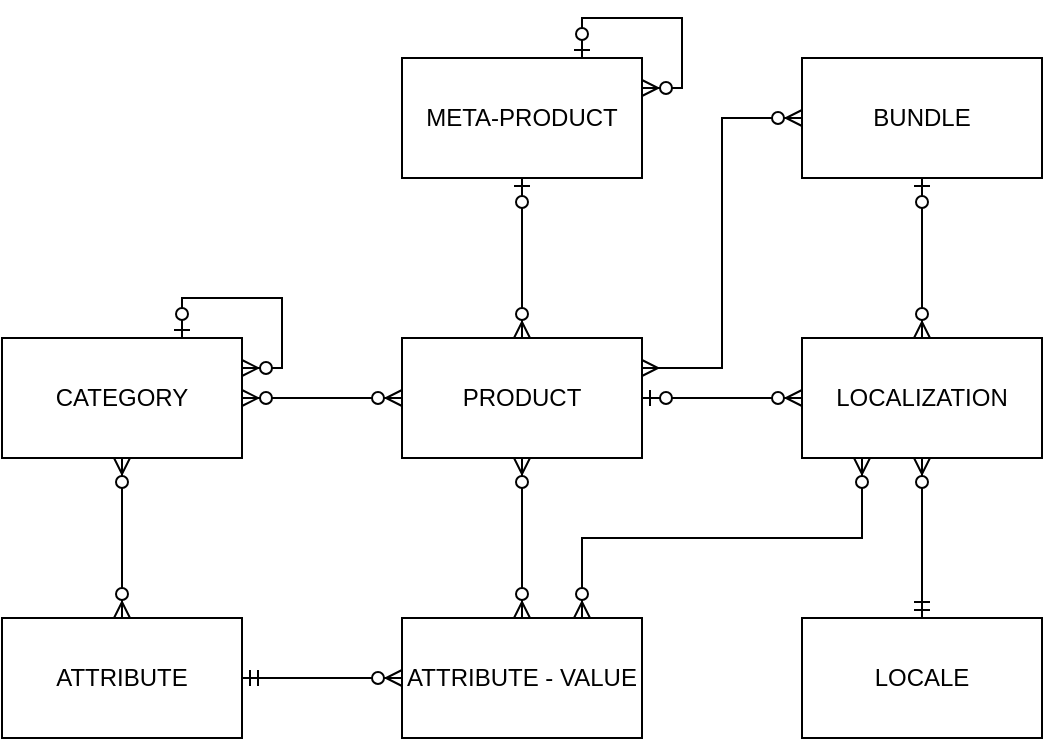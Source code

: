 <mxfile version="14.4.3" type="github">
  <diagram id="kKJDH_qhSGo9_1tPh1t8" name="Page-1">
    <mxGraphModel dx="946" dy="651" grid="1" gridSize="10" guides="1" tooltips="1" connect="1" arrows="1" fold="1" page="1" pageScale="1" pageWidth="827" pageHeight="1169" math="0" shadow="0">
      <root>
        <mxCell id="0" />
        <mxCell id="1" parent="0" />
        <mxCell id="FJmgnJH5YK_npz91szxp-6" style="edgeStyle=orthogonalEdgeStyle;rounded=0;orthogonalLoop=1;jettySize=auto;html=1;exitX=1;exitY=0.25;exitDx=0;exitDy=0;entryX=0;entryY=0.5;entryDx=0;entryDy=0;endArrow=ERzeroToMany;endFill=1;startArrow=ERmany;startFill=0;" edge="1" parent="1" source="FJmgnJH5YK_npz91szxp-1" target="FJmgnJH5YK_npz91szxp-3">
          <mxGeometry relative="1" as="geometry">
            <Array as="points">
              <mxPoint x="400" y="215" />
              <mxPoint x="400" y="90" />
            </Array>
          </mxGeometry>
        </mxCell>
        <mxCell id="FJmgnJH5YK_npz91szxp-10" style="edgeStyle=orthogonalEdgeStyle;rounded=0;orthogonalLoop=1;jettySize=auto;html=1;exitX=0.5;exitY=1;exitDx=0;exitDy=0;entryX=0.5;entryY=0;entryDx=0;entryDy=0;startArrow=ERzeroToMany;startFill=1;endArrow=ERzeroToMany;endFill=1;" edge="1" parent="1" source="FJmgnJH5YK_npz91szxp-1" target="FJmgnJH5YK_npz91szxp-2">
          <mxGeometry relative="1" as="geometry" />
        </mxCell>
        <mxCell id="FJmgnJH5YK_npz91szxp-29" value="" style="edgeStyle=orthogonalEdgeStyle;rounded=0;jumpStyle=arc;orthogonalLoop=1;jettySize=auto;html=1;startArrow=ERzeroToOne;startFill=1;endArrow=ERzeroToMany;endFill=1;" edge="1" parent="1" source="FJmgnJH5YK_npz91szxp-1" target="FJmgnJH5YK_npz91szxp-11">
          <mxGeometry relative="1" as="geometry" />
        </mxCell>
        <mxCell id="FJmgnJH5YK_npz91szxp-1" value="PRODUCT" style="rounded=0;whiteSpace=wrap;html=1;" vertex="1" parent="1">
          <mxGeometry x="240" y="200" width="120" height="60" as="geometry" />
        </mxCell>
        <mxCell id="FJmgnJH5YK_npz91szxp-2" value="ATTRIBUTE - VALUE" style="rounded=0;whiteSpace=wrap;html=1;" vertex="1" parent="1">
          <mxGeometry x="240" y="340" width="120" height="60" as="geometry" />
        </mxCell>
        <mxCell id="FJmgnJH5YK_npz91szxp-28" style="edgeStyle=orthogonalEdgeStyle;rounded=0;jumpStyle=arc;orthogonalLoop=1;jettySize=auto;html=1;exitX=0.5;exitY=1;exitDx=0;exitDy=0;entryX=0.5;entryY=0;entryDx=0;entryDy=0;startArrow=ERzeroToOne;startFill=1;endArrow=ERzeroToMany;endFill=1;" edge="1" parent="1" source="FJmgnJH5YK_npz91szxp-3" target="FJmgnJH5YK_npz91szxp-11">
          <mxGeometry relative="1" as="geometry" />
        </mxCell>
        <mxCell id="FJmgnJH5YK_npz91szxp-3" value="BUNDLE" style="rounded=0;whiteSpace=wrap;html=1;" vertex="1" parent="1">
          <mxGeometry x="440" y="60" width="120" height="60" as="geometry" />
        </mxCell>
        <mxCell id="FJmgnJH5YK_npz91szxp-9" style="edgeStyle=orthogonalEdgeStyle;rounded=0;orthogonalLoop=1;jettySize=auto;html=1;exitX=1;exitY=0.5;exitDx=0;exitDy=0;entryX=0;entryY=0.5;entryDx=0;entryDy=0;startArrow=ERzeroToMany;startFill=1;endArrow=ERzeroToMany;endFill=1;" edge="1" parent="1" source="FJmgnJH5YK_npz91szxp-4" target="FJmgnJH5YK_npz91szxp-1">
          <mxGeometry relative="1" as="geometry" />
        </mxCell>
        <mxCell id="FJmgnJH5YK_npz91szxp-4" value="CATEGORY" style="rounded=0;whiteSpace=wrap;html=1;" vertex="1" parent="1">
          <mxGeometry x="40" y="200" width="120" height="60" as="geometry" />
        </mxCell>
        <mxCell id="FJmgnJH5YK_npz91szxp-7" style="edgeStyle=orthogonalEdgeStyle;rounded=0;orthogonalLoop=1;jettySize=auto;html=1;exitX=0.5;exitY=1;exitDx=0;exitDy=0;entryX=0.5;entryY=0;entryDx=0;entryDy=0;startArrow=ERzeroToOne;startFill=1;endArrow=ERzeroToMany;endFill=1;" edge="1" parent="1" source="FJmgnJH5YK_npz91szxp-5" target="FJmgnJH5YK_npz91szxp-1">
          <mxGeometry relative="1" as="geometry" />
        </mxCell>
        <mxCell id="FJmgnJH5YK_npz91szxp-5" value="META-PRODUCT" style="rounded=0;whiteSpace=wrap;html=1;" vertex="1" parent="1">
          <mxGeometry x="240" y="60" width="120" height="60" as="geometry" />
        </mxCell>
        <mxCell id="FJmgnJH5YK_npz91szxp-8" style="edgeStyle=orthogonalEdgeStyle;rounded=0;orthogonalLoop=1;jettySize=auto;html=1;exitX=1;exitY=0.25;exitDx=0;exitDy=0;entryX=0.75;entryY=0;entryDx=0;entryDy=0;startArrow=ERzeroToMany;startFill=1;endArrow=ERzeroToOne;endFill=1;" edge="1" parent="1" source="FJmgnJH5YK_npz91szxp-5" target="FJmgnJH5YK_npz91szxp-5">
          <mxGeometry relative="1" as="geometry">
            <Array as="points">
              <mxPoint x="380" y="75" />
              <mxPoint x="380" y="40" />
              <mxPoint x="330" y="40" />
            </Array>
          </mxGeometry>
        </mxCell>
        <mxCell id="FJmgnJH5YK_npz91szxp-27" style="edgeStyle=orthogonalEdgeStyle;rounded=0;jumpStyle=arc;orthogonalLoop=1;jettySize=auto;html=1;exitX=0.25;exitY=1;exitDx=0;exitDy=0;entryX=0.75;entryY=0;entryDx=0;entryDy=0;startArrow=ERzeroToMany;startFill=1;endArrow=ERzeroToMany;endFill=1;" edge="1" parent="1" source="FJmgnJH5YK_npz91szxp-11" target="FJmgnJH5YK_npz91szxp-2">
          <mxGeometry relative="1" as="geometry" />
        </mxCell>
        <mxCell id="FJmgnJH5YK_npz91szxp-11" value="LOCALIZATION" style="rounded=0;whiteSpace=wrap;html=1;" vertex="1" parent="1">
          <mxGeometry x="440" y="200" width="120" height="60" as="geometry" />
        </mxCell>
        <mxCell id="FJmgnJH5YK_npz91szxp-26" style="edgeStyle=orthogonalEdgeStyle;rounded=0;jumpStyle=arc;orthogonalLoop=1;jettySize=auto;html=1;exitX=0.5;exitY=0;exitDx=0;exitDy=0;entryX=0.5;entryY=1;entryDx=0;entryDy=0;startArrow=ERmandOne;startFill=0;endArrow=ERzeroToMany;endFill=1;" edge="1" parent="1" source="FJmgnJH5YK_npz91szxp-12" target="FJmgnJH5YK_npz91szxp-11">
          <mxGeometry relative="1" as="geometry" />
        </mxCell>
        <mxCell id="FJmgnJH5YK_npz91szxp-12" value="LOCALE" style="rounded=0;whiteSpace=wrap;html=1;" vertex="1" parent="1">
          <mxGeometry x="440" y="340" width="120" height="60" as="geometry" />
        </mxCell>
        <mxCell id="FJmgnJH5YK_npz91szxp-16" style="edgeStyle=orthogonalEdgeStyle;rounded=0;orthogonalLoop=1;jettySize=auto;html=1;exitX=0.5;exitY=0;exitDx=0;exitDy=0;entryX=0.5;entryY=1;entryDx=0;entryDy=0;startArrow=ERzeroToMany;startFill=1;endArrow=ERzeroToMany;endFill=1;" edge="1" parent="1" source="FJmgnJH5YK_npz91szxp-14" target="FJmgnJH5YK_npz91szxp-4">
          <mxGeometry relative="1" as="geometry" />
        </mxCell>
        <mxCell id="FJmgnJH5YK_npz91szxp-17" style="edgeStyle=orthogonalEdgeStyle;rounded=0;orthogonalLoop=1;jettySize=auto;html=1;exitX=1;exitY=0.5;exitDx=0;exitDy=0;entryX=0;entryY=0.5;entryDx=0;entryDy=0;startArrow=ERmandOne;startFill=0;endArrow=ERzeroToMany;endFill=1;" edge="1" parent="1" source="FJmgnJH5YK_npz91szxp-14" target="FJmgnJH5YK_npz91szxp-2">
          <mxGeometry relative="1" as="geometry" />
        </mxCell>
        <mxCell id="FJmgnJH5YK_npz91szxp-14" value="ATTRIBUTE" style="rounded=0;whiteSpace=wrap;html=1;" vertex="1" parent="1">
          <mxGeometry x="40" y="340" width="120" height="60" as="geometry" />
        </mxCell>
        <mxCell id="FJmgnJH5YK_npz91szxp-18" style="edgeStyle=orthogonalEdgeStyle;rounded=0;orthogonalLoop=1;jettySize=auto;html=1;exitX=1;exitY=0.25;exitDx=0;exitDy=0;entryX=0.75;entryY=0;entryDx=0;entryDy=0;startArrow=ERzeroToMany;startFill=1;endArrow=ERzeroToOne;endFill=1;" edge="1" parent="1" source="FJmgnJH5YK_npz91szxp-4" target="FJmgnJH5YK_npz91szxp-4">
          <mxGeometry relative="1" as="geometry">
            <Array as="points">
              <mxPoint x="180" y="215" />
              <mxPoint x="180" y="180" />
              <mxPoint x="130" y="180" />
            </Array>
          </mxGeometry>
        </mxCell>
      </root>
    </mxGraphModel>
  </diagram>
</mxfile>
